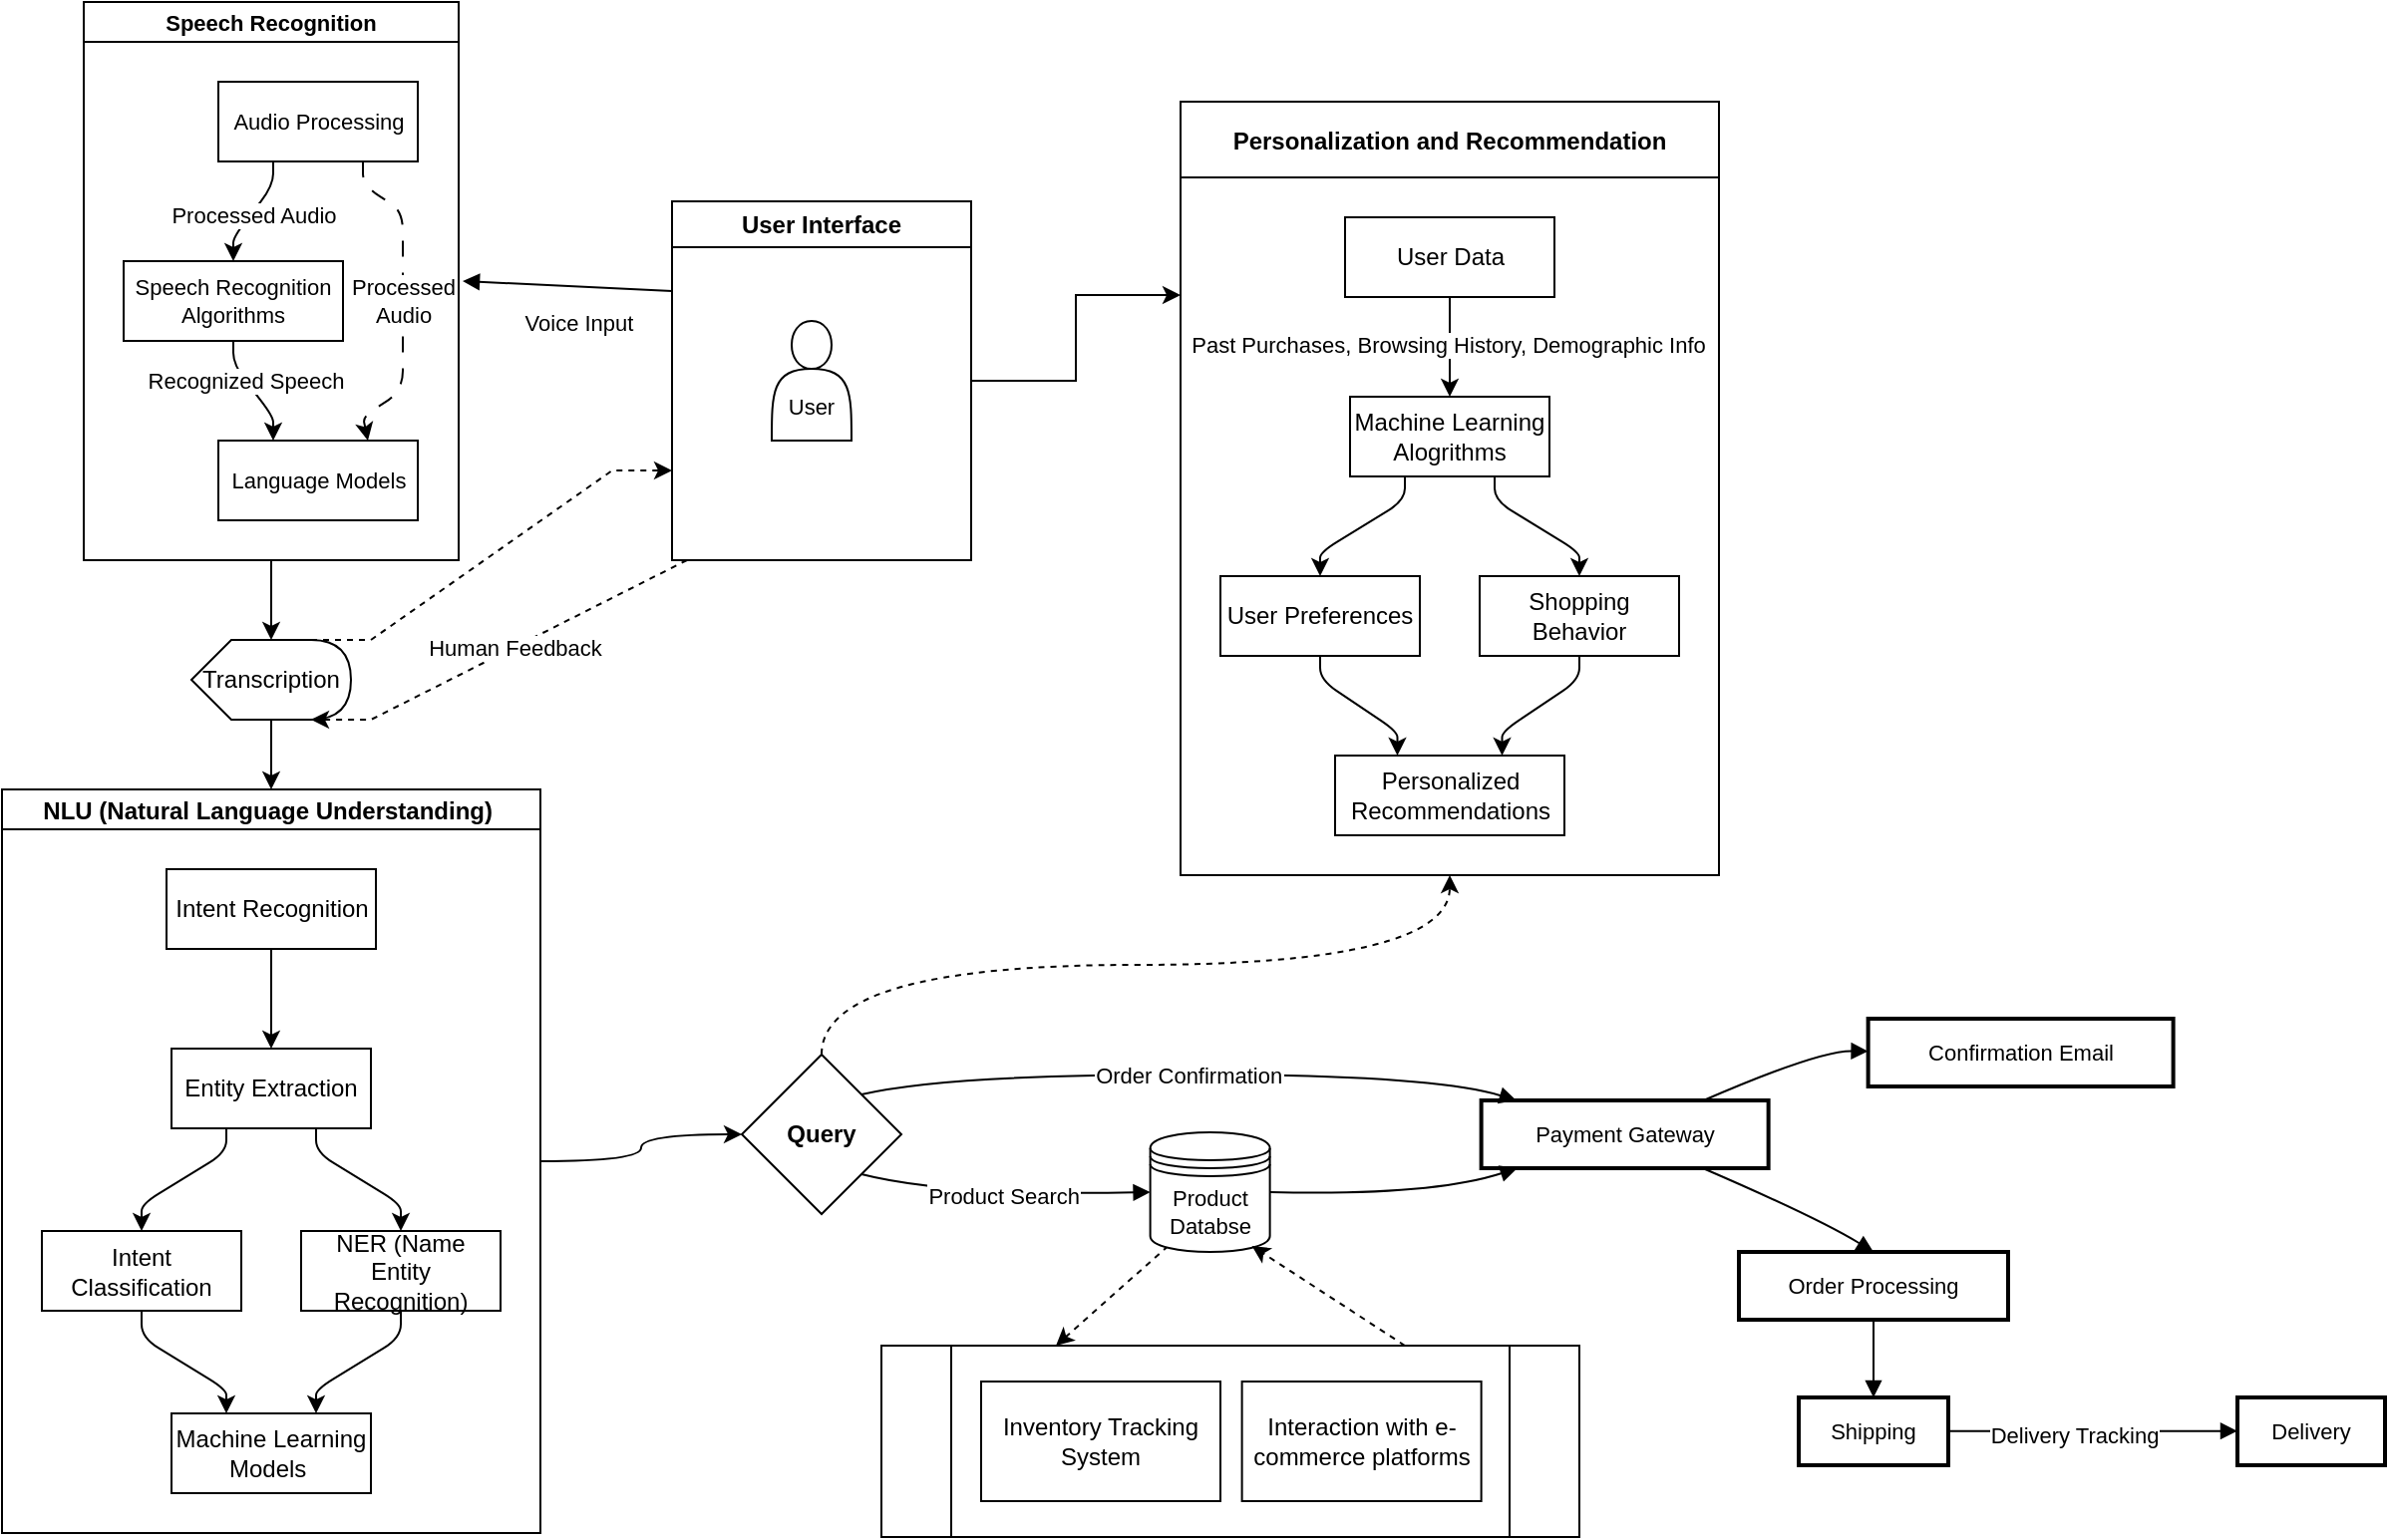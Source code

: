 <mxfile version="23.1.6" type="github">
  <diagram name="Draft 1" id="ZrdwXDP2YWiD1Us1WPxH">
    <mxGraphModel dx="1804" dy="1700" grid="1" gridSize="10" guides="1" tooltips="1" connect="1" arrows="1" fold="1" page="1" pageScale="1" pageWidth="850" pageHeight="1100" math="0" shadow="0">
      <root>
        <mxCell id="0" />
        <mxCell id="1" parent="0" />
        <mxCell id="6" value="Payment Gateway" style="whiteSpace=wrap;strokeWidth=2;fontSize=11;" parent="1" vertex="1">
          <mxGeometry x="660.81" y="271" width="144" height="34" as="geometry" />
        </mxCell>
        <mxCell id="7" value="Confirmation Email" style="whiteSpace=wrap;strokeWidth=2;fontSize=11;" parent="1" vertex="1">
          <mxGeometry x="854.81" y="230" width="153" height="34" as="geometry" />
        </mxCell>
        <mxCell id="8" value="Order Processing" style="whiteSpace=wrap;strokeWidth=2;fontSize=11;" parent="1" vertex="1">
          <mxGeometry x="790" y="347" width="135" height="34" as="geometry" />
        </mxCell>
        <mxCell id="9" value="Shipping" style="whiteSpace=wrap;strokeWidth=2;fontSize=11;" parent="1" vertex="1">
          <mxGeometry x="820" y="420" width="75" height="34" as="geometry" />
        </mxCell>
        <mxCell id="10" value="Delivery" style="whiteSpace=wrap;strokeWidth=2;fontSize=11;" parent="1" vertex="1">
          <mxGeometry x="1040" y="420" width="74" height="34" as="geometry" />
        </mxCell>
        <mxCell id="11" value="" style="curved=1;startArrow=none;endArrow=block;exitX=0;exitY=0.25;exitDx=0;exitDy=0;fontSize=11;" parent="1" source="afcwS57S6Rjdhuq1ufNU-53" edge="1">
          <mxGeometry relative="1" as="geometry">
            <Array as="points" />
            <mxPoint x="270" y="-20" as="sourcePoint" />
            <mxPoint x="150" y="-140" as="targetPoint" />
          </mxGeometry>
        </mxCell>
        <mxCell id="M5u9frMeLvFPCN_YoxES-27" value="Voice Input" style="edgeLabel;html=1;align=center;verticalAlign=middle;resizable=0;points=[];fontSize=11;" parent="11" vertex="1" connectable="0">
          <mxGeometry x="0.3" y="4" relative="1" as="geometry">
            <mxPoint x="21" y="15" as="offset" />
          </mxGeometry>
        </mxCell>
        <mxCell id="13" value="Product Search" style="curved=1;startArrow=none;endArrow=block;exitX=1;exitY=1;entryX=0;entryY=0.5;entryDx=0;entryDy=0;fontSize=11;exitDx=0;exitDy=0;" parent="1" source="afcwS57S6Rjdhuq1ufNU-20" target="M5u9frMeLvFPCN_YoxES-25" edge="1">
          <mxGeometry relative="1" as="geometry">
            <Array as="points">
              <mxPoint x="392.81" y="319" />
            </Array>
            <mxPoint x="504.81" y="318" as="targetPoint" />
            <mxPoint x="299.999" y="301.811" as="sourcePoint" />
          </mxGeometry>
        </mxCell>
        <mxCell id="14" value="Order Confirmation" style="curved=1;startArrow=none;endArrow=block;exitX=1;exitY=0;entryX=0.129;entryY=0.009;fontSize=11;exitDx=0;exitDy=0;" parent="1" source="afcwS57S6Rjdhuq1ufNU-20" target="6" edge="1">
          <mxGeometry relative="1" as="geometry">
            <Array as="points">
              <mxPoint x="392.81" y="258" />
              <mxPoint x="635.81" y="258" />
            </Array>
            <mxPoint x="300.099" y="274.289" as="sourcePoint" />
          </mxGeometry>
        </mxCell>
        <mxCell id="15" value="" style="curved=1;startArrow=none;endArrow=block;exitX=1;exitY=0.5;entryX=0.129;entryY=0.995;exitDx=0;exitDy=0;fontSize=11;" parent="1" source="M5u9frMeLvFPCN_YoxES-25" target="6" edge="1">
          <mxGeometry relative="1" as="geometry">
            <Array as="points">
              <mxPoint x="635.81" y="319" />
            </Array>
            <mxPoint x="564.81" y="318" as="sourcePoint" />
          </mxGeometry>
        </mxCell>
        <mxCell id="16" value="" style="curved=1;startArrow=none;endArrow=block;exitX=0.769;exitY=0.009;entryX=-0.001;entryY=0.48;fontSize=11;" parent="1" source="6" target="7" edge="1">
          <mxGeometry relative="1" as="geometry">
            <Array as="points">
              <mxPoint x="829.81" y="246" />
            </Array>
          </mxGeometry>
        </mxCell>
        <mxCell id="17" value="" style="curved=1;startArrow=none;endArrow=block;exitX=0.769;exitY=0.995;entryX=0.5;entryY=0;fontSize=11;entryDx=0;entryDy=0;" parent="1" source="6" target="8" edge="1">
          <mxGeometry relative="1" as="geometry">
            <Array as="points">
              <mxPoint x="829.81" y="330" />
            </Array>
          </mxGeometry>
        </mxCell>
        <mxCell id="18" value="" style="curved=1;startArrow=none;endArrow=block;exitX=0.5;exitY=1;entryX=0.5;entryY=0;fontSize=11;exitDx=0;exitDy=0;entryDx=0;entryDy=0;" parent="1" source="8" target="9" edge="1">
          <mxGeometry relative="1" as="geometry">
            <Array as="points" />
          </mxGeometry>
        </mxCell>
        <mxCell id="19" value="" style="curved=1;startArrow=none;endArrow=block;exitX=0.998;exitY=0.495;entryX=-0.002;entryY=0.495;fontSize=11;" parent="1" source="9" target="10" edge="1">
          <mxGeometry relative="1" as="geometry">
            <Array as="points" />
          </mxGeometry>
        </mxCell>
        <mxCell id="pCvcvCtToUKpEbA1IYFl-46" value="Delivery Tracking" style="edgeLabel;html=1;align=center;verticalAlign=middle;resizable=0;points=[];" parent="19" vertex="1" connectable="0">
          <mxGeometry x="-0.137" y="-2" relative="1" as="geometry">
            <mxPoint as="offset" />
          </mxGeometry>
        </mxCell>
        <mxCell id="afcwS57S6Rjdhuq1ufNU-34" style="rounded=0;orthogonalLoop=1;jettySize=auto;html=1;exitX=0.15;exitY=0.95;exitDx=0;exitDy=0;exitPerimeter=0;entryX=0.25;entryY=0;entryDx=0;entryDy=0;dashed=1;" edge="1" parent="1" source="M5u9frMeLvFPCN_YoxES-25" target="afcwS57S6Rjdhuq1ufNU-28">
          <mxGeometry relative="1" as="geometry" />
        </mxCell>
        <mxCell id="M5u9frMeLvFPCN_YoxES-25" value="Product&lt;br&gt;Databse" style="shape=datastore;whiteSpace=wrap;html=1;fontSize=11;" parent="1" vertex="1">
          <mxGeometry x="494.81" y="287" width="60" height="60" as="geometry" />
        </mxCell>
        <mxCell id="pCvcvCtToUKpEbA1IYFl-48" style="edgeStyle=orthogonalEdgeStyle;rounded=0;orthogonalLoop=1;jettySize=auto;html=1;exitX=0.5;exitY=1;exitDx=0;exitDy=0;" parent="1" source="M5u9frMeLvFPCN_YoxES-38" target="pCvcvCtToUKpEbA1IYFl-30" edge="1">
          <mxGeometry relative="1" as="geometry" />
        </mxCell>
        <mxCell id="M5u9frMeLvFPCN_YoxES-38" value="Speech Recognition" style="swimlane;startSize=20;horizontal=1;childLayout=flowLayout;flowOrientation=north;resizable=1;interRankCellSpacing=50;containerType=tree;fontSize=11;rotation=0;rounded=0;direction=east;movable=1;rotatable=1;deletable=1;editable=1;locked=0;connectable=1;autosize=1;" parent="1" vertex="1">
          <mxGeometry x="-40" y="-280" width="188" height="280" as="geometry">
            <mxRectangle x="-40" y="-280" width="270" height="60" as="alternateBounds" />
          </mxGeometry>
        </mxCell>
        <mxCell id="M5u9frMeLvFPCN_YoxES-39" value="Audio Processing" style="whiteSpace=wrap;html=1;fontSize=11;" parent="M5u9frMeLvFPCN_YoxES-38" vertex="1">
          <mxGeometry x="67.5" y="40" width="100" height="40" as="geometry" />
        </mxCell>
        <mxCell id="M5u9frMeLvFPCN_YoxES-40" value="&lt;font style=&quot;font-size: 11px;&quot;&gt;Speech Recognition Algorithms&lt;/font&gt;" style="whiteSpace=wrap;html=1;fontSize=11;" parent="M5u9frMeLvFPCN_YoxES-38" vertex="1">
          <mxGeometry x="20" y="130" width="110" height="40" as="geometry" />
        </mxCell>
        <mxCell id="M5u9frMeLvFPCN_YoxES-41" value="" style="html=1;rounded=1;curved=0;sourcePerimeterSpacing=0;targetPerimeterSpacing=0;startSize=6;endSize=6;noEdgeStyle=1;orthogonal=1;fontSize=11;" parent="M5u9frMeLvFPCN_YoxES-38" source="M5u9frMeLvFPCN_YoxES-39" target="M5u9frMeLvFPCN_YoxES-40" edge="1">
          <mxGeometry relative="1" as="geometry">
            <Array as="points">
              <mxPoint x="95" y="92" />
              <mxPoint x="75" y="118" />
            </Array>
          </mxGeometry>
        </mxCell>
        <mxCell id="M5u9frMeLvFPCN_YoxES-51" value="Processed Audio" style="edgeLabel;html=1;align=center;verticalAlign=middle;resizable=0;points=[];fontSize=11;" parent="M5u9frMeLvFPCN_YoxES-41" vertex="1" connectable="0">
          <mxGeometry x="0.057" y="1" relative="1" as="geometry">
            <mxPoint as="offset" />
          </mxGeometry>
        </mxCell>
        <mxCell id="M5u9frMeLvFPCN_YoxES-43" value="" style="html=1;rounded=1;curved=0;sourcePerimeterSpacing=0;targetPerimeterSpacing=0;startSize=6;endSize=6;noEdgeStyle=1;orthogonal=1;fontSize=11;dashed=1;dashPattern=8 8;entryX=0.75;entryY=0;entryDx=0;entryDy=0;" parent="M5u9frMeLvFPCN_YoxES-38" source="M5u9frMeLvFPCN_YoxES-39" target="M5u9frMeLvFPCN_YoxES-44" edge="1">
          <mxGeometry relative="1" as="geometry">
            <Array as="points">
              <mxPoint x="140" y="92" />
              <mxPoint x="160" y="105" />
              <mxPoint x="160" y="195" />
              <mxPoint x="140" y="208" />
            </Array>
          </mxGeometry>
        </mxCell>
        <mxCell id="M5u9frMeLvFPCN_YoxES-49" value="Processed &lt;br style=&quot;font-size: 11px;&quot;&gt;Audio" style="edgeLabel;html=1;align=center;verticalAlign=middle;resizable=0;points=[];fontSize=11;" parent="M5u9frMeLvFPCN_YoxES-43" vertex="1" connectable="0">
          <mxGeometry x="-0.058" y="-4" relative="1" as="geometry">
            <mxPoint x="4" y="4" as="offset" />
          </mxGeometry>
        </mxCell>
        <mxCell id="M5u9frMeLvFPCN_YoxES-44" value="Language Models" style="whiteSpace=wrap;html=1;fontSize=11;" parent="M5u9frMeLvFPCN_YoxES-38" vertex="1">
          <mxGeometry x="67.5" y="220" width="100" height="40" as="geometry" />
        </mxCell>
        <mxCell id="M5u9frMeLvFPCN_YoxES-45" value="" style="html=1;rounded=1;curved=0;sourcePerimeterSpacing=0;targetPerimeterSpacing=0;startSize=6;endSize=6;noEdgeStyle=1;orthogonal=1;fontSize=11;" parent="M5u9frMeLvFPCN_YoxES-38" source="M5u9frMeLvFPCN_YoxES-40" target="M5u9frMeLvFPCN_YoxES-44" edge="1">
          <mxGeometry relative="1" as="geometry">
            <Array as="points">
              <mxPoint x="75" y="182" />
              <mxPoint x="95" y="208" />
            </Array>
          </mxGeometry>
        </mxCell>
        <mxCell id="pCvcvCtToUKpEbA1IYFl-24" value="Recognized Speech" style="edgeLabel;html=1;align=center;verticalAlign=middle;resizable=0;points=[];fontSize=11;" parent="M5u9frMeLvFPCN_YoxES-45" vertex="1" connectable="0">
          <mxGeometry x="-0.242" relative="1" as="geometry">
            <mxPoint as="offset" />
          </mxGeometry>
        </mxCell>
        <mxCell id="pCvcvCtToUKpEbA1IYFl-49" style="edgeStyle=orthogonalEdgeStyle;rounded=0;orthogonalLoop=1;jettySize=auto;html=1;exitX=0;exitY=0;exitDx=40;exitDy=40;exitPerimeter=0;entryX=0.5;entryY=0;entryDx=0;entryDy=0;" parent="1" source="pCvcvCtToUKpEbA1IYFl-30" target="pCvcvCtToUKpEbA1IYFl-31" edge="1">
          <mxGeometry relative="1" as="geometry" />
        </mxCell>
        <mxCell id="pCvcvCtToUKpEbA1IYFl-50" style="rounded=0;orthogonalLoop=1;jettySize=auto;html=1;exitX=0;exitY=0;exitDx=60;exitDy=0;exitPerimeter=0;dashed=1;entryX=0;entryY=0.75;entryDx=0;entryDy=0;edgeStyle=entityRelationEdgeStyle;" parent="1" source="pCvcvCtToUKpEbA1IYFl-30" target="afcwS57S6Rjdhuq1ufNU-53" edge="1">
          <mxGeometry relative="1" as="geometry">
            <mxPoint x="250" y="25" as="targetPoint" />
          </mxGeometry>
        </mxCell>
        <mxCell id="pCvcvCtToUKpEbA1IYFl-30" value="Transcription" style="shape=display;whiteSpace=wrap;html=1;" parent="1" vertex="1">
          <mxGeometry x="14" y="40" width="80" height="40" as="geometry" />
        </mxCell>
        <mxCell id="afcwS57S6Rjdhuq1ufNU-21" value="" style="edgeStyle=orthogonalEdgeStyle;rounded=0;orthogonalLoop=1;jettySize=auto;html=1;curved=1;" edge="1" parent="1" source="pCvcvCtToUKpEbA1IYFl-31" target="afcwS57S6Rjdhuq1ufNU-20">
          <mxGeometry relative="1" as="geometry" />
        </mxCell>
        <mxCell id="pCvcvCtToUKpEbA1IYFl-31" value="NLU (Natural Language Understanding) " style="swimlane;startSize=20;horizontal=1;childLayout=flowLayout;flowOrientation=north;resizable=1;interRankCellSpacing=50;containerType=tree;fontSize=12;autosize=1;" parent="1" vertex="1">
          <mxGeometry x="-81" y="115" width="270" height="373" as="geometry">
            <mxRectangle x="-60" y="115" width="270" height="30" as="alternateBounds" />
          </mxGeometry>
        </mxCell>
        <mxCell id="pCvcvCtToUKpEbA1IYFl-32" value="Entity Extraction" style="whiteSpace=wrap;html=1;" parent="pCvcvCtToUKpEbA1IYFl-31" vertex="1">
          <mxGeometry x="85" y="130" width="100" height="40" as="geometry" />
        </mxCell>
        <mxCell id="pCvcvCtToUKpEbA1IYFl-33" value="Intent Classification" style="whiteSpace=wrap;html=1;" parent="pCvcvCtToUKpEbA1IYFl-31" vertex="1">
          <mxGeometry x="20" y="221.5" width="100" height="40" as="geometry" />
        </mxCell>
        <mxCell id="pCvcvCtToUKpEbA1IYFl-34" value="" style="html=1;rounded=1;curved=0;sourcePerimeterSpacing=0;targetPerimeterSpacing=0;startSize=6;endSize=6;noEdgeStyle=1;orthogonal=1;" parent="pCvcvCtToUKpEbA1IYFl-31" source="pCvcvCtToUKpEbA1IYFl-32" target="pCvcvCtToUKpEbA1IYFl-33" edge="1">
          <mxGeometry relative="1" as="geometry">
            <Array as="points">
              <mxPoint x="112.5" y="182" />
              <mxPoint x="70" y="208" />
            </Array>
          </mxGeometry>
        </mxCell>
        <mxCell id="pCvcvCtToUKpEbA1IYFl-35" value="NER (Name Entity Recognition)" style="whiteSpace=wrap;html=1;" parent="pCvcvCtToUKpEbA1IYFl-31" vertex="1">
          <mxGeometry x="150" y="221.5" width="100" height="40" as="geometry" />
        </mxCell>
        <mxCell id="pCvcvCtToUKpEbA1IYFl-36" value="" style="html=1;rounded=1;curved=0;sourcePerimeterSpacing=0;targetPerimeterSpacing=0;startSize=6;endSize=6;noEdgeStyle=1;orthogonal=1;" parent="pCvcvCtToUKpEbA1IYFl-31" source="pCvcvCtToUKpEbA1IYFl-32" target="pCvcvCtToUKpEbA1IYFl-35" edge="1">
          <mxGeometry relative="1" as="geometry">
            <Array as="points">
              <mxPoint x="157.5" y="182" />
              <mxPoint x="200" y="208" />
            </Array>
          </mxGeometry>
        </mxCell>
        <mxCell id="pCvcvCtToUKpEbA1IYFl-37" value="Machine Learning Models&amp;nbsp;" style="whiteSpace=wrap;html=1;" parent="pCvcvCtToUKpEbA1IYFl-31" vertex="1">
          <mxGeometry x="85" y="313" width="100" height="40" as="geometry" />
        </mxCell>
        <mxCell id="pCvcvCtToUKpEbA1IYFl-38" value="" style="html=1;rounded=1;curved=0;sourcePerimeterSpacing=0;targetPerimeterSpacing=0;startSize=6;endSize=6;noEdgeStyle=1;orthogonal=1;" parent="pCvcvCtToUKpEbA1IYFl-31" source="pCvcvCtToUKpEbA1IYFl-33" target="pCvcvCtToUKpEbA1IYFl-37" edge="1">
          <mxGeometry relative="1" as="geometry">
            <Array as="points">
              <mxPoint x="70" y="275" />
              <mxPoint x="112.5" y="301" />
            </Array>
          </mxGeometry>
        </mxCell>
        <mxCell id="pCvcvCtToUKpEbA1IYFl-39" value="" style="html=1;rounded=1;curved=0;sourcePerimeterSpacing=0;targetPerimeterSpacing=0;startSize=6;endSize=6;noEdgeStyle=1;orthogonal=1;" parent="pCvcvCtToUKpEbA1IYFl-31" source="pCvcvCtToUKpEbA1IYFl-35" target="pCvcvCtToUKpEbA1IYFl-37" edge="1">
          <mxGeometry relative="1" as="geometry">
            <Array as="points">
              <mxPoint x="200" y="275" />
              <mxPoint x="157.5" y="301" />
            </Array>
          </mxGeometry>
        </mxCell>
        <mxCell id="pCvcvCtToUKpEbA1IYFl-44" style="edgeStyle=orthogonalEdgeStyle;rounded=0;orthogonalLoop=1;jettySize=auto;html=1;entryX=0.5;entryY=0;entryDx=0;entryDy=0;noEdgeStyle=1;orthogonal=1;" parent="pCvcvCtToUKpEbA1IYFl-31" source="pCvcvCtToUKpEbA1IYFl-43" target="pCvcvCtToUKpEbA1IYFl-32" edge="1">
          <mxGeometry relative="1" as="geometry">
            <Array as="points">
              <mxPoint x="135" y="92" />
              <mxPoint x="135" y="118" />
            </Array>
          </mxGeometry>
        </mxCell>
        <mxCell id="pCvcvCtToUKpEbA1IYFl-43" value="Intent Recognition" style="rounded=0;whiteSpace=wrap;html=1;" parent="pCvcvCtToUKpEbA1IYFl-31" vertex="1">
          <mxGeometry x="82.5" y="40" width="105" height="40" as="geometry" />
        </mxCell>
        <mxCell id="pCvcvCtToUKpEbA1IYFl-51" style="rounded=0;orthogonalLoop=1;jettySize=auto;html=1;entryX=0;entryY=0;entryDx=60;entryDy=40;entryPerimeter=0;dashed=1;edgeStyle=entityRelationEdgeStyle;exitX=0.25;exitY=1;exitDx=0;exitDy=0;" parent="1" source="afcwS57S6Rjdhuq1ufNU-53" target="pCvcvCtToUKpEbA1IYFl-30" edge="1">
          <mxGeometry relative="1" as="geometry">
            <mxPoint x="270" y="40" as="sourcePoint" />
          </mxGeometry>
        </mxCell>
        <mxCell id="pCvcvCtToUKpEbA1IYFl-54" value="Human Feedback" style="edgeLabel;html=1;align=center;verticalAlign=middle;resizable=0;points=[];" parent="pCvcvCtToUKpEbA1IYFl-51" vertex="1" connectable="0">
          <mxGeometry x="0.073" relative="1" as="geometry">
            <mxPoint as="offset" />
          </mxGeometry>
        </mxCell>
        <mxCell id="afcwS57S6Rjdhuq1ufNU-51" style="edgeStyle=orthogonalEdgeStyle;rounded=0;orthogonalLoop=1;jettySize=auto;html=1;exitX=0.5;exitY=0;exitDx=0;exitDy=0;entryX=0.5;entryY=1;entryDx=0;entryDy=0;dashed=1;curved=1;" edge="1" parent="1" source="afcwS57S6Rjdhuq1ufNU-20" target="afcwS57S6Rjdhuq1ufNU-39">
          <mxGeometry relative="1" as="geometry" />
        </mxCell>
        <mxCell id="afcwS57S6Rjdhuq1ufNU-20" value="Query" style="rhombus;whiteSpace=wrap;html=1;fontStyle=1;startSize=20;" vertex="1" parent="1">
          <mxGeometry x="290" y="248" width="80" height="80" as="geometry" />
        </mxCell>
        <mxCell id="afcwS57S6Rjdhuq1ufNU-28" value="" style="shape=process;whiteSpace=wrap;html=1;backgroundOutline=1;" vertex="1" parent="1">
          <mxGeometry x="360" y="394" width="350" height="96" as="geometry" />
        </mxCell>
        <mxCell id="afcwS57S6Rjdhuq1ufNU-35" style="rounded=0;orthogonalLoop=1;jettySize=auto;html=1;exitX=0.75;exitY=0;exitDx=0;exitDy=0;entryX=0.85;entryY=0.95;entryDx=0;entryDy=0;entryPerimeter=0;dashed=1;" edge="1" parent="1" source="afcwS57S6Rjdhuq1ufNU-28" target="M5u9frMeLvFPCN_YoxES-25">
          <mxGeometry relative="1" as="geometry" />
        </mxCell>
        <mxCell id="afcwS57S6Rjdhuq1ufNU-37" value="Inventory Tracking System" style="rounded=0;whiteSpace=wrap;html=1;" vertex="1" parent="1">
          <mxGeometry x="410" y="412" width="120" height="60" as="geometry" />
        </mxCell>
        <mxCell id="afcwS57S6Rjdhuq1ufNU-38" value="Interaction with e-commerce platforms" style="rounded=0;whiteSpace=wrap;html=1;" vertex="1" parent="1">
          <mxGeometry x="540.81" y="412" width="120" height="60" as="geometry" />
        </mxCell>
        <mxCell id="afcwS57S6Rjdhuq1ufNU-39" value="Personalization and Recommendation" style="swimlane;startSize=38;horizontal=1;childLayout=flowLayout;flowOrientation=north;resizable=1;interRankCellSpacing=50;containerType=tree;fontSize=12;autosize=1;" vertex="1" parent="1">
          <mxGeometry x="510" y="-230" width="270" height="388" as="geometry">
            <mxRectangle x="-60" y="115" width="270" height="30" as="alternateBounds" />
          </mxGeometry>
        </mxCell>
        <mxCell id="afcwS57S6Rjdhuq1ufNU-40" value="Machine Learning Alogrithms" style="whiteSpace=wrap;html=1;" vertex="1" parent="afcwS57S6Rjdhuq1ufNU-39">
          <mxGeometry x="85" y="148" width="100" height="40" as="geometry" />
        </mxCell>
        <mxCell id="afcwS57S6Rjdhuq1ufNU-41" value="User Preferences" style="whiteSpace=wrap;html=1;" vertex="1" parent="afcwS57S6Rjdhuq1ufNU-39">
          <mxGeometry x="20" y="238" width="100" height="40" as="geometry" />
        </mxCell>
        <mxCell id="afcwS57S6Rjdhuq1ufNU-42" value="" style="html=1;rounded=1;curved=0;sourcePerimeterSpacing=0;targetPerimeterSpacing=0;startSize=6;endSize=6;noEdgeStyle=1;orthogonal=1;" edge="1" parent="afcwS57S6Rjdhuq1ufNU-39" source="afcwS57S6Rjdhuq1ufNU-40" target="afcwS57S6Rjdhuq1ufNU-41">
          <mxGeometry relative="1" as="geometry">
            <Array as="points">
              <mxPoint x="112.5" y="200" />
              <mxPoint x="70" y="226" />
            </Array>
          </mxGeometry>
        </mxCell>
        <mxCell id="afcwS57S6Rjdhuq1ufNU-43" value="Shopping Behavior" style="whiteSpace=wrap;html=1;" vertex="1" parent="afcwS57S6Rjdhuq1ufNU-39">
          <mxGeometry x="150" y="238" width="100" height="40" as="geometry" />
        </mxCell>
        <mxCell id="afcwS57S6Rjdhuq1ufNU-44" value="" style="html=1;rounded=1;curved=0;sourcePerimeterSpacing=0;targetPerimeterSpacing=0;startSize=6;endSize=6;noEdgeStyle=1;orthogonal=1;" edge="1" parent="afcwS57S6Rjdhuq1ufNU-39" source="afcwS57S6Rjdhuq1ufNU-40" target="afcwS57S6Rjdhuq1ufNU-43">
          <mxGeometry relative="1" as="geometry">
            <Array as="points">
              <mxPoint x="157.5" y="200" />
              <mxPoint x="200" y="226" />
            </Array>
          </mxGeometry>
        </mxCell>
        <mxCell id="afcwS57S6Rjdhuq1ufNU-45" value="Personalized Recommendations" style="whiteSpace=wrap;html=1;" vertex="1" parent="afcwS57S6Rjdhuq1ufNU-39">
          <mxGeometry x="77.5" y="328" width="115" height="40" as="geometry" />
        </mxCell>
        <mxCell id="afcwS57S6Rjdhuq1ufNU-46" value="" style="html=1;rounded=1;curved=0;sourcePerimeterSpacing=0;targetPerimeterSpacing=0;startSize=6;endSize=6;noEdgeStyle=1;orthogonal=1;" edge="1" parent="afcwS57S6Rjdhuq1ufNU-39" source="afcwS57S6Rjdhuq1ufNU-41" target="afcwS57S6Rjdhuq1ufNU-45">
          <mxGeometry relative="1" as="geometry">
            <Array as="points">
              <mxPoint x="70" y="290" />
              <mxPoint x="108.75" y="316" />
            </Array>
          </mxGeometry>
        </mxCell>
        <mxCell id="afcwS57S6Rjdhuq1ufNU-47" value="" style="html=1;rounded=1;curved=0;sourcePerimeterSpacing=0;targetPerimeterSpacing=0;startSize=6;endSize=6;noEdgeStyle=1;orthogonal=1;" edge="1" parent="afcwS57S6Rjdhuq1ufNU-39" source="afcwS57S6Rjdhuq1ufNU-43" target="afcwS57S6Rjdhuq1ufNU-45">
          <mxGeometry relative="1" as="geometry">
            <Array as="points">
              <mxPoint x="200" y="290" />
              <mxPoint x="161.25" y="316" />
            </Array>
          </mxGeometry>
        </mxCell>
        <mxCell id="afcwS57S6Rjdhuq1ufNU-48" style="edgeStyle=orthogonalEdgeStyle;rounded=0;orthogonalLoop=1;jettySize=auto;html=1;entryX=0.5;entryY=0;entryDx=0;entryDy=0;noEdgeStyle=1;orthogonal=1;" edge="1" parent="afcwS57S6Rjdhuq1ufNU-39" source="afcwS57S6Rjdhuq1ufNU-49" target="afcwS57S6Rjdhuq1ufNU-40">
          <mxGeometry relative="1" as="geometry">
            <Array as="points">
              <mxPoint x="135" y="110" />
              <mxPoint x="135" y="136" />
            </Array>
          </mxGeometry>
        </mxCell>
        <mxCell id="afcwS57S6Rjdhuq1ufNU-50" value="Past Purchases, Browsing History, Demographic Info" style="edgeLabel;html=1;align=center;verticalAlign=middle;resizable=0;points=[];" vertex="1" connectable="0" parent="afcwS57S6Rjdhuq1ufNU-48">
          <mxGeometry x="-0.06" y="-1" relative="1" as="geometry">
            <mxPoint as="offset" />
          </mxGeometry>
        </mxCell>
        <mxCell id="afcwS57S6Rjdhuq1ufNU-49" value="User Data" style="rounded=0;whiteSpace=wrap;html=1;" vertex="1" parent="afcwS57S6Rjdhuq1ufNU-39">
          <mxGeometry x="82.5" y="58" width="105" height="40" as="geometry" />
        </mxCell>
        <mxCell id="afcwS57S6Rjdhuq1ufNU-56" style="edgeStyle=orthogonalEdgeStyle;rounded=0;orthogonalLoop=1;jettySize=auto;html=1;exitX=1;exitY=0.5;exitDx=0;exitDy=0;entryX=0;entryY=0.25;entryDx=0;entryDy=0;" edge="1" parent="1" source="afcwS57S6Rjdhuq1ufNU-53" target="afcwS57S6Rjdhuq1ufNU-39">
          <mxGeometry relative="1" as="geometry" />
        </mxCell>
        <mxCell id="afcwS57S6Rjdhuq1ufNU-53" value="User Interface" style="swimlane;whiteSpace=wrap;html=1;autosize=1;" vertex="1" parent="1">
          <mxGeometry x="255" y="-180" width="150" height="180" as="geometry" />
        </mxCell>
        <mxCell id="afcwS57S6Rjdhuq1ufNU-54" value="&lt;br style=&quot;font-size: 11px;&quot;&gt;&lt;br style=&quot;font-size: 11px;&quot;&gt;User" style="shape=actor;whiteSpace=wrap;html=1;fontSize=11;" vertex="1" parent="afcwS57S6Rjdhuq1ufNU-53">
          <mxGeometry x="50" y="60" width="40" height="60" as="geometry" />
        </mxCell>
      </root>
    </mxGraphModel>
  </diagram>
</mxfile>
